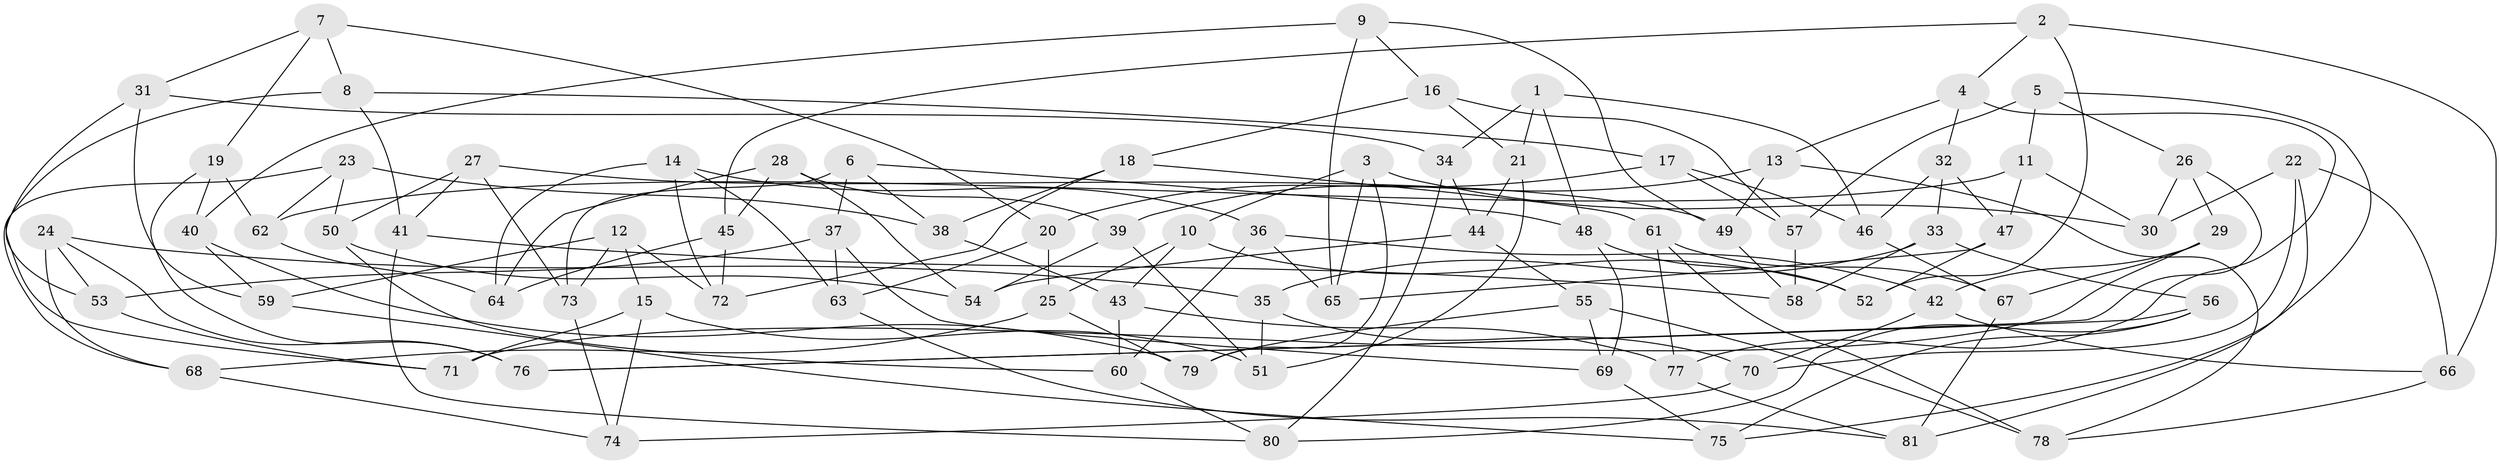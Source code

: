 // Generated by graph-tools (version 1.1) at 2025/56/03/09/25 04:56:38]
// undirected, 81 vertices, 162 edges
graph export_dot {
graph [start="1"]
  node [color=gray90,style=filled];
  1;
  2;
  3;
  4;
  5;
  6;
  7;
  8;
  9;
  10;
  11;
  12;
  13;
  14;
  15;
  16;
  17;
  18;
  19;
  20;
  21;
  22;
  23;
  24;
  25;
  26;
  27;
  28;
  29;
  30;
  31;
  32;
  33;
  34;
  35;
  36;
  37;
  38;
  39;
  40;
  41;
  42;
  43;
  44;
  45;
  46;
  47;
  48;
  49;
  50;
  51;
  52;
  53;
  54;
  55;
  56;
  57;
  58;
  59;
  60;
  61;
  62;
  63;
  64;
  65;
  66;
  67;
  68;
  69;
  70;
  71;
  72;
  73;
  74;
  75;
  76;
  77;
  78;
  79;
  80;
  81;
  1 -- 46;
  1 -- 34;
  1 -- 48;
  1 -- 21;
  2 -- 4;
  2 -- 52;
  2 -- 45;
  2 -- 66;
  3 -- 10;
  3 -- 79;
  3 -- 65;
  3 -- 30;
  4 -- 77;
  4 -- 32;
  4 -- 13;
  5 -- 57;
  5 -- 11;
  5 -- 75;
  5 -- 26;
  6 -- 48;
  6 -- 73;
  6 -- 38;
  6 -- 37;
  7 -- 8;
  7 -- 31;
  7 -- 19;
  7 -- 20;
  8 -- 41;
  8 -- 17;
  8 -- 71;
  9 -- 49;
  9 -- 16;
  9 -- 40;
  9 -- 65;
  10 -- 43;
  10 -- 52;
  10 -- 25;
  11 -- 47;
  11 -- 62;
  11 -- 30;
  12 -- 59;
  12 -- 15;
  12 -- 72;
  12 -- 73;
  13 -- 49;
  13 -- 39;
  13 -- 78;
  14 -- 72;
  14 -- 63;
  14 -- 64;
  14 -- 36;
  15 -- 71;
  15 -- 51;
  15 -- 74;
  16 -- 21;
  16 -- 57;
  16 -- 18;
  17 -- 46;
  17 -- 57;
  17 -- 20;
  18 -- 38;
  18 -- 72;
  18 -- 61;
  19 -- 76;
  19 -- 62;
  19 -- 40;
  20 -- 25;
  20 -- 63;
  21 -- 51;
  21 -- 44;
  22 -- 30;
  22 -- 66;
  22 -- 81;
  22 -- 70;
  23 -- 68;
  23 -- 50;
  23 -- 38;
  23 -- 62;
  24 -- 35;
  24 -- 53;
  24 -- 68;
  24 -- 76;
  25 -- 68;
  25 -- 79;
  26 -- 30;
  26 -- 29;
  26 -- 76;
  27 -- 49;
  27 -- 41;
  27 -- 73;
  27 -- 50;
  28 -- 64;
  28 -- 45;
  28 -- 39;
  28 -- 54;
  29 -- 42;
  29 -- 71;
  29 -- 67;
  31 -- 34;
  31 -- 59;
  31 -- 53;
  32 -- 33;
  32 -- 46;
  32 -- 47;
  33 -- 58;
  33 -- 35;
  33 -- 56;
  34 -- 80;
  34 -- 44;
  35 -- 70;
  35 -- 51;
  36 -- 60;
  36 -- 42;
  36 -- 65;
  37 -- 69;
  37 -- 53;
  37 -- 63;
  38 -- 43;
  39 -- 51;
  39 -- 54;
  40 -- 79;
  40 -- 59;
  41 -- 80;
  41 -- 58;
  42 -- 70;
  42 -- 66;
  43 -- 60;
  43 -- 77;
  44 -- 54;
  44 -- 55;
  45 -- 72;
  45 -- 64;
  46 -- 67;
  47 -- 65;
  47 -- 52;
  48 -- 52;
  48 -- 69;
  49 -- 58;
  50 -- 54;
  50 -- 60;
  53 -- 71;
  55 -- 78;
  55 -- 79;
  55 -- 69;
  56 -- 76;
  56 -- 80;
  56 -- 75;
  57 -- 58;
  59 -- 75;
  60 -- 80;
  61 -- 77;
  61 -- 78;
  61 -- 67;
  62 -- 64;
  63 -- 81;
  66 -- 78;
  67 -- 81;
  68 -- 74;
  69 -- 75;
  70 -- 74;
  73 -- 74;
  77 -- 81;
}
